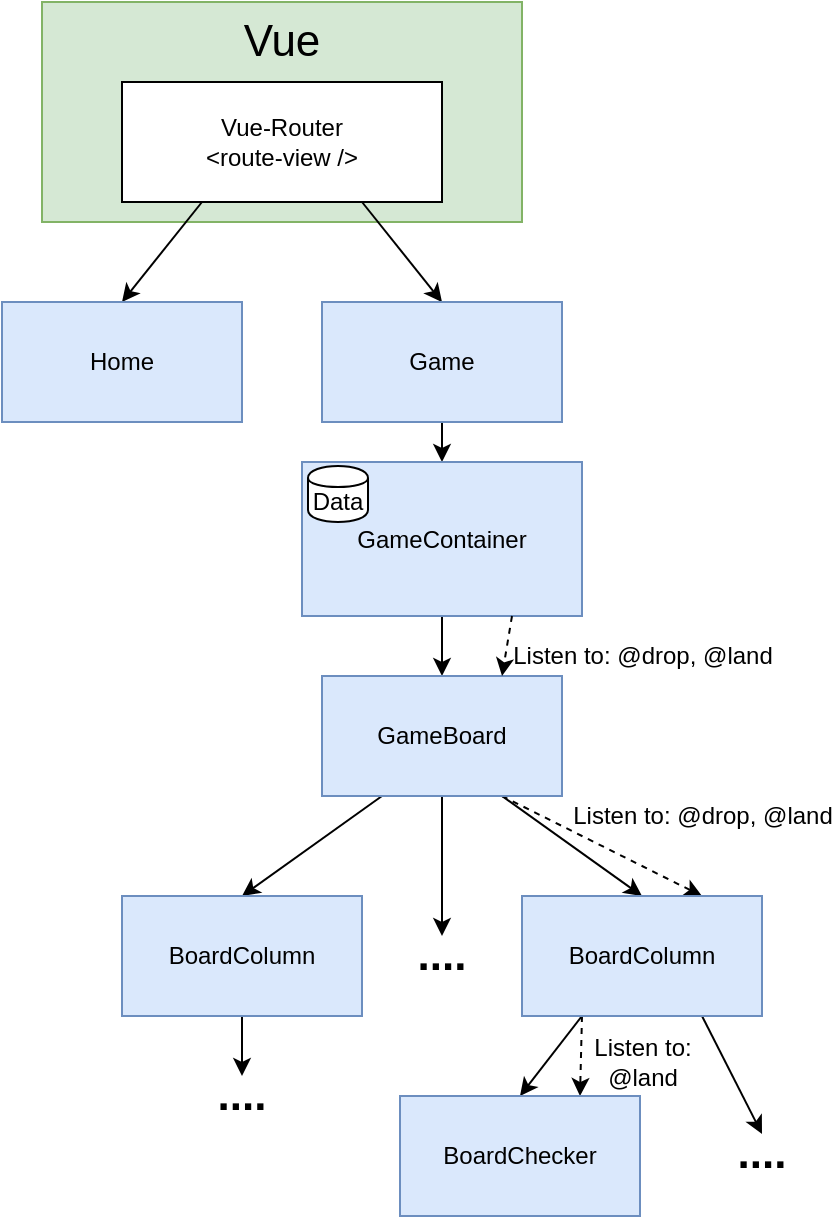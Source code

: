 <mxfile version="12.2.2" type="device" pages="1"><diagram id="noLM79Zp_NjcXSKg_wBP" name="Page-1"><mxGraphModel dx="1002" dy="765" grid="1" gridSize="10" guides="1" tooltips="1" connect="1" arrows="1" fold="1" page="1" pageScale="1" pageWidth="1169" pageHeight="827" math="0" shadow="0"><root><mxCell id="0"/><mxCell id="1" parent="0"/><mxCell id="_mDlsUui13StddQ8msHg-1" value="" style="rounded=0;whiteSpace=wrap;html=1;fillColor=#d5e8d4;strokeColor=#82b366;" vertex="1" parent="1"><mxGeometry x="360" y="330" width="240" height="110" as="geometry"/></mxCell><mxCell id="_mDlsUui13StddQ8msHg-6" style="rounded=0;orthogonalLoop=1;jettySize=auto;html=1;exitX=0.25;exitY=1;exitDx=0;exitDy=0;entryX=0.5;entryY=0;entryDx=0;entryDy=0;" edge="1" parent="1" source="_mDlsUui13StddQ8msHg-2" target="_mDlsUui13StddQ8msHg-4"><mxGeometry relative="1" as="geometry"/></mxCell><mxCell id="_mDlsUui13StddQ8msHg-7" style="edgeStyle=none;rounded=0;orthogonalLoop=1;jettySize=auto;html=1;exitX=0.75;exitY=1;exitDx=0;exitDy=0;entryX=0.5;entryY=0;entryDx=0;entryDy=0;" edge="1" parent="1" source="_mDlsUui13StddQ8msHg-2" target="_mDlsUui13StddQ8msHg-5"><mxGeometry relative="1" as="geometry"/></mxCell><mxCell id="_mDlsUui13StddQ8msHg-2" value="Vue-Router&lt;br&gt;&amp;lt;route-view /&amp;gt;" style="rounded=0;whiteSpace=wrap;html=1;" vertex="1" parent="1"><mxGeometry x="400" y="370" width="160" height="60" as="geometry"/></mxCell><mxCell id="_mDlsUui13StddQ8msHg-3" value="Vue" style="text;html=1;strokeColor=none;fillColor=none;align=center;verticalAlign=middle;whiteSpace=wrap;rounded=0;fontSize=22;" vertex="1" parent="1"><mxGeometry x="460" y="340" width="40" height="20" as="geometry"/></mxCell><mxCell id="_mDlsUui13StddQ8msHg-4" value="Home" style="rounded=0;whiteSpace=wrap;html=1;fillColor=#dae8fc;strokeColor=#6c8ebf;" vertex="1" parent="1"><mxGeometry x="340" y="480" width="120" height="60" as="geometry"/></mxCell><mxCell id="_mDlsUui13StddQ8msHg-38" style="edgeStyle=none;rounded=0;orthogonalLoop=1;jettySize=auto;html=1;exitX=0.5;exitY=1;exitDx=0;exitDy=0;entryX=0.5;entryY=0;entryDx=0;entryDy=0;fontSize=12;" edge="1" parent="1" source="_mDlsUui13StddQ8msHg-5" target="_mDlsUui13StddQ8msHg-10"><mxGeometry relative="1" as="geometry"/></mxCell><mxCell id="_mDlsUui13StddQ8msHg-5" value="Game" style="rounded=0;whiteSpace=wrap;html=1;fillColor=#dae8fc;strokeColor=#6c8ebf;" vertex="1" parent="1"><mxGeometry x="500" y="480" width="120" height="60" as="geometry"/></mxCell><mxCell id="_mDlsUui13StddQ8msHg-14" style="edgeStyle=none;rounded=0;orthogonalLoop=1;jettySize=auto;html=1;exitX=0.5;exitY=1;exitDx=0;exitDy=0;entryX=0.5;entryY=0;entryDx=0;entryDy=0;fontSize=12;" edge="1" parent="1" source="_mDlsUui13StddQ8msHg-10" target="_mDlsUui13StddQ8msHg-13"><mxGeometry relative="1" as="geometry"/></mxCell><mxCell id="_mDlsUui13StddQ8msHg-10" value="GameContainer" style="rounded=0;whiteSpace=wrap;html=1;fillColor=#dae8fc;strokeColor=#6c8ebf;" vertex="1" parent="1"><mxGeometry x="490" y="560" width="140" height="77" as="geometry"/></mxCell><mxCell id="_mDlsUui13StddQ8msHg-20" style="edgeStyle=none;rounded=0;orthogonalLoop=1;jettySize=auto;html=1;exitX=0.25;exitY=1;exitDx=0;exitDy=0;entryX=0.5;entryY=0;entryDx=0;entryDy=0;fontSize=12;" edge="1" parent="1" source="_mDlsUui13StddQ8msHg-13" target="_mDlsUui13StddQ8msHg-16"><mxGeometry relative="1" as="geometry"/></mxCell><mxCell id="_mDlsUui13StddQ8msHg-28" style="edgeStyle=none;rounded=0;orthogonalLoop=1;jettySize=auto;html=1;exitX=0.5;exitY=1;exitDx=0;exitDy=0;entryX=0.5;entryY=0;entryDx=0;entryDy=0;fontSize=12;" edge="1" parent="1" source="_mDlsUui13StddQ8msHg-13" target="_mDlsUui13StddQ8msHg-19"><mxGeometry relative="1" as="geometry"/></mxCell><mxCell id="_mDlsUui13StddQ8msHg-29" style="edgeStyle=none;rounded=0;orthogonalLoop=1;jettySize=auto;html=1;exitX=0.75;exitY=1;exitDx=0;exitDy=0;entryX=0.5;entryY=0;entryDx=0;entryDy=0;fontSize=12;" edge="1" parent="1" source="_mDlsUui13StddQ8msHg-13" target="_mDlsUui13StddQ8msHg-17"><mxGeometry relative="1" as="geometry"/></mxCell><mxCell id="_mDlsUui13StddQ8msHg-31" value="Listen to: @drop, @land" style="edgeStyle=none;rounded=0;orthogonalLoop=1;jettySize=auto;html=1;exitX=0.75;exitY=1;exitDx=0;exitDy=0;entryX=0.75;entryY=0;entryDx=0;entryDy=0;dashed=1;fontSize=12;" edge="1" parent="1" source="_mDlsUui13StddQ8msHg-13" target="_mDlsUui13StddQ8msHg-17"><mxGeometry x="0.68" y="36" relative="1" as="geometry"><mxPoint as="offset"/></mxGeometry></mxCell><mxCell id="_mDlsUui13StddQ8msHg-13" value="GameBoard" style="rounded=0;whiteSpace=wrap;html=1;fillColor=#dae8fc;strokeColor=#6c8ebf;" vertex="1" parent="1"><mxGeometry x="500" y="667" width="120" height="60" as="geometry"/></mxCell><mxCell id="_mDlsUui13StddQ8msHg-25" style="edgeStyle=none;rounded=0;orthogonalLoop=1;jettySize=auto;html=1;exitX=0.5;exitY=1;exitDx=0;exitDy=0;entryX=0.5;entryY=0;entryDx=0;entryDy=0;fontSize=12;" edge="1" parent="1" source="_mDlsUui13StddQ8msHg-16" target="_mDlsUui13StddQ8msHg-24"><mxGeometry relative="1" as="geometry"/></mxCell><mxCell id="_mDlsUui13StddQ8msHg-16" value="BoardColumn" style="rounded=0;whiteSpace=wrap;html=1;fillColor=#dae8fc;strokeColor=#6c8ebf;" vertex="1" parent="1"><mxGeometry x="400" y="777" width="120" height="60" as="geometry"/></mxCell><mxCell id="_mDlsUui13StddQ8msHg-27" style="edgeStyle=none;rounded=0;orthogonalLoop=1;jettySize=auto;html=1;exitX=0.25;exitY=1;exitDx=0;exitDy=0;entryX=0.5;entryY=0;entryDx=0;entryDy=0;fontSize=12;" edge="1" parent="1" source="_mDlsUui13StddQ8msHg-17" target="_mDlsUui13StddQ8msHg-26"><mxGeometry relative="1" as="geometry"/></mxCell><mxCell id="_mDlsUui13StddQ8msHg-30" value="Listen to:&lt;br&gt;@land" style="edgeStyle=none;rounded=0;orthogonalLoop=1;jettySize=auto;html=1;exitX=0.25;exitY=1;exitDx=0;exitDy=0;entryX=0.75;entryY=0;entryDx=0;entryDy=0;fontSize=12;dashed=1;" edge="1" parent="1" source="_mDlsUui13StddQ8msHg-17" target="_mDlsUui13StddQ8msHg-26"><mxGeometry x="0.112" y="31" relative="1" as="geometry"><mxPoint as="offset"/></mxGeometry></mxCell><mxCell id="_mDlsUui13StddQ8msHg-41" style="edgeStyle=none;rounded=0;orthogonalLoop=1;jettySize=auto;html=1;exitX=0.75;exitY=1;exitDx=0;exitDy=0;entryX=0.5;entryY=0;entryDx=0;entryDy=0;fontSize=12;" edge="1" parent="1" source="_mDlsUui13StddQ8msHg-17" target="_mDlsUui13StddQ8msHg-40"><mxGeometry relative="1" as="geometry"/></mxCell><mxCell id="_mDlsUui13StddQ8msHg-17" value="BoardColumn" style="rounded=0;whiteSpace=wrap;html=1;fillColor=#dae8fc;strokeColor=#6c8ebf;" vertex="1" parent="1"><mxGeometry x="600" y="777" width="120" height="60" as="geometry"/></mxCell><mxCell id="_mDlsUui13StddQ8msHg-19" value="&lt;b&gt;&lt;font style=&quot;font-size: 22px&quot;&gt;....&lt;/font&gt;&lt;/b&gt;" style="text;html=1;strokeColor=none;fillColor=none;align=center;verticalAlign=middle;whiteSpace=wrap;rounded=0;fontSize=12;" vertex="1" parent="1"><mxGeometry x="540" y="797" width="40" height="20" as="geometry"/></mxCell><mxCell id="_mDlsUui13StddQ8msHg-24" value="&lt;b&gt;&lt;font style=&quot;font-size: 22px&quot;&gt;....&lt;/font&gt;&lt;/b&gt;" style="text;html=1;strokeColor=none;fillColor=none;align=center;verticalAlign=middle;whiteSpace=wrap;rounded=0;fontSize=12;" vertex="1" parent="1"><mxGeometry x="440" y="867" width="40" height="20" as="geometry"/></mxCell><mxCell id="_mDlsUui13StddQ8msHg-26" value="BoardChecker" style="rounded=0;whiteSpace=wrap;html=1;fillColor=#dae8fc;strokeColor=#6c8ebf;" vertex="1" parent="1"><mxGeometry x="539" y="877" width="120" height="60" as="geometry"/></mxCell><mxCell id="_mDlsUui13StddQ8msHg-32" value="Listen to: @drop, @land" style="edgeStyle=none;rounded=0;orthogonalLoop=1;jettySize=auto;html=1;exitX=0.75;exitY=1;exitDx=0;exitDy=0;entryX=0.75;entryY=0;entryDx=0;entryDy=0;dashed=1;fontSize=12;" edge="1" parent="1" source="_mDlsUui13StddQ8msHg-10" target="_mDlsUui13StddQ8msHg-13"><mxGeometry x="-0.405" y="67" relative="1" as="geometry"><mxPoint x="600" y="719" as="sourcePoint"/><mxPoint x="700" y="769" as="targetPoint"/><mxPoint as="offset"/></mxGeometry></mxCell><mxCell id="_mDlsUui13StddQ8msHg-33" value="Data" style="shape=cylinder;whiteSpace=wrap;html=1;boundedLbl=1;backgroundOutline=1;fontSize=12;" vertex="1" parent="1"><mxGeometry x="493" y="562" width="30" height="28" as="geometry"/></mxCell><mxCell id="_mDlsUui13StddQ8msHg-40" value="&lt;b&gt;&lt;font style=&quot;font-size: 22px&quot;&gt;....&lt;/font&gt;&lt;/b&gt;" style="text;html=1;strokeColor=none;fillColor=none;align=center;verticalAlign=middle;whiteSpace=wrap;rounded=0;fontSize=12;" vertex="1" parent="1"><mxGeometry x="700" y="896" width="40" height="20" as="geometry"/></mxCell></root></mxGraphModel></diagram></mxfile>